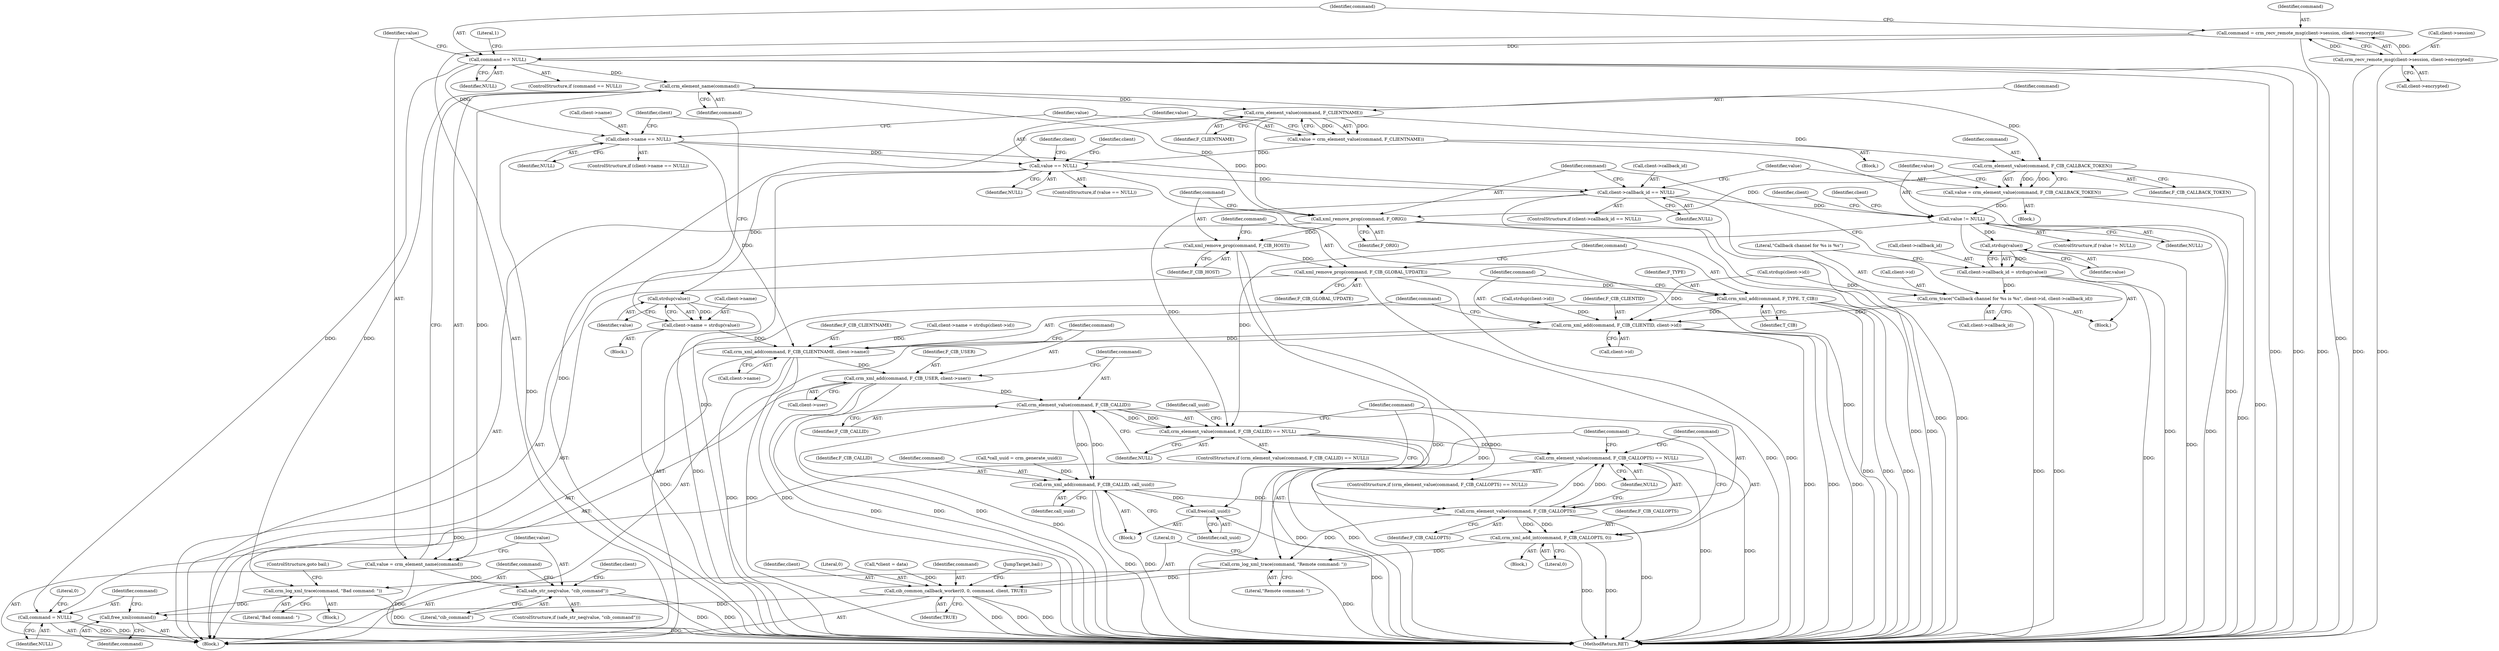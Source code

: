 digraph "0_pacemaker_564f7cc2a51dcd2f28ab12a13394f31be5aa3c93_3@API" {
"1000125" [label="(Call,command = crm_recv_remote_msg(client->session, client->encrypted))"];
"1000127" [label="(Call,crm_recv_remote_msg(client->session, client->encrypted))"];
"1000135" [label="(Call,command == NULL)"];
"1000144" [label="(Call,crm_element_name(command))"];
"1000142" [label="(Call,value = crm_element_name(command))"];
"1000147" [label="(Call,safe_str_neq(value, \"cib_command\"))"];
"1000151" [label="(Call,crm_log_xml_trace(command, \"Bad command: \"))"];
"1000298" [label="(Call,free_xml(command))"];
"1000164" [label="(Call,crm_element_value(command, F_CLIENTNAME))"];
"1000162" [label="(Call,value = crm_element_value(command, F_CLIENTNAME))"];
"1000168" [label="(Call,value == NULL)"];
"1000186" [label="(Call,strdup(value))"];
"1000182" [label="(Call,client->name = strdup(value))"];
"1000248" [label="(Call,crm_xml_add(command, F_CIB_CLIENTNAME, client->name))"];
"1000254" [label="(Call,crm_xml_add(command, F_CIB_USER, client->user))"];
"1000262" [label="(Call,crm_element_value(command, F_CIB_CALLID))"];
"1000261" [label="(Call,crm_element_value(command, F_CIB_CALLID) == NULL)"];
"1000278" [label="(Call,crm_element_value(command, F_CIB_CALLOPTS) == NULL)"];
"1000300" [label="(Call,command = NULL)"];
"1000271" [label="(Call,crm_xml_add(command, F_CIB_CALLID, call_uuid))"];
"1000275" [label="(Call,free(call_uuid))"];
"1000279" [label="(Call,crm_element_value(command, F_CIB_CALLOPTS))"];
"1000284" [label="(Call,crm_xml_add_int(command, F_CIB_CALLOPTS, 0))"];
"1000288" [label="(Call,crm_log_xml_trace(command, \"Remote command: \"))"];
"1000291" [label="(Call,cib_common_callback_worker(0, 0, command, client, TRUE))"];
"1000189" [label="(Call,client->callback_id == NULL)"];
"1000201" [label="(Call,value != NULL)"];
"1000209" [label="(Call,strdup(value))"];
"1000205" [label="(Call,client->callback_id = strdup(value))"];
"1000211" [label="(Call,crm_trace(\"Callback channel for %s is %s\", client->id, client->callback_id))"];
"1000242" [label="(Call,crm_xml_add(command, F_CIB_CLIENTID, client->id))"];
"1000197" [label="(Call,crm_element_value(command, F_CIB_CALLBACK_TOKEN))"];
"1000195" [label="(Call,value = crm_element_value(command, F_CIB_CALLBACK_TOKEN))"];
"1000229" [label="(Call,xml_remove_prop(command, F_ORIG))"];
"1000232" [label="(Call,xml_remove_prop(command, F_CIB_HOST))"];
"1000235" [label="(Call,xml_remove_prop(command, F_CIB_GLOBAL_UPDATE))"];
"1000238" [label="(Call,crm_xml_add(command, F_TYPE, T_CIB))"];
"1000156" [label="(Call,client->name == NULL)"];
"1000249" [label="(Identifier,command)"];
"1000146" [label="(ControlStructure,if (safe_str_neq(value, \"cib_command\")))"];
"1000145" [label="(Identifier,command)"];
"1000242" [label="(Call,crm_xml_add(command, F_CIB_CLIENTID, client->id))"];
"1000193" [label="(Identifier,NULL)"];
"1000186" [label="(Call,strdup(value))"];
"1000183" [label="(Call,client->name)"];
"1000285" [label="(Identifier,command)"];
"1000265" [label="(Identifier,NULL)"];
"1000287" [label="(Literal,0)"];
"1000170" [label="(Identifier,NULL)"];
"1000234" [label="(Identifier,F_CIB_HOST)"];
"1000150" [label="(Block,)"];
"1000295" [label="(Identifier,client)"];
"1000163" [label="(Identifier,value)"];
"1000271" [label="(Call,crm_xml_add(command, F_CIB_CALLID, call_uuid))"];
"1000166" [label="(Identifier,F_CLIENTNAME)"];
"1000181" [label="(Block,)"];
"1000134" [label="(ControlStructure,if (command == NULL))"];
"1000294" [label="(Identifier,command)"];
"1000190" [label="(Call,client->callback_id)"];
"1000194" [label="(Block,)"];
"1000281" [label="(Identifier,F_CIB_CALLOPTS)"];
"1000255" [label="(Identifier,command)"];
"1000263" [label="(Identifier,command)"];
"1000276" [label="(Identifier,call_uuid)"];
"1000225" [label="(Call,strdup(client->id))"];
"1000254" [label="(Call,crm_xml_add(command, F_CIB_USER, client->user))"];
"1000188" [label="(ControlStructure,if (client->callback_id == NULL))"];
"1000158" [label="(Identifier,client)"];
"1000213" [label="(Call,client->id)"];
"1000251" [label="(Call,client->name)"];
"1000207" [label="(Identifier,client)"];
"1000205" [label="(Call,client->callback_id = strdup(value))"];
"1000279" [label="(Call,crm_element_value(command, F_CIB_CALLOPTS))"];
"1000260" [label="(ControlStructure,if (crm_element_value(command, F_CIB_CALLID) == NULL))"];
"1000202" [label="(Identifier,value)"];
"1000154" [label="(ControlStructure,goto bail;)"];
"1000201" [label="(Call,value != NULL)"];
"1000256" [label="(Identifier,F_CIB_USER)"];
"1000283" [label="(Block,)"];
"1000286" [label="(Identifier,F_CIB_CALLOPTS)"];
"1000277" [label="(ControlStructure,if (crm_element_value(command, F_CIB_CALLOPTS) == NULL))"];
"1000240" [label="(Identifier,F_TYPE)"];
"1000278" [label="(Call,crm_element_value(command, F_CIB_CALLOPTS) == NULL)"];
"1000212" [label="(Literal,\"Callback channel for %s is %s\")"];
"1000189" [label="(Call,client->callback_id == NULL)"];
"1000237" [label="(Identifier,F_CIB_GLOBAL_UPDATE)"];
"1000284" [label="(Call,crm_xml_add_int(command, F_CIB_CALLOPTS, 0))"];
"1000296" [label="(Identifier,TRUE)"];
"1000206" [label="(Call,client->callback_id)"];
"1000164" [label="(Call,crm_element_value(command, F_CLIENTNAME))"];
"1000168" [label="(Call,value == NULL)"];
"1000305" [label="(MethodReturn,RET)"];
"1000269" [label="(Identifier,call_uuid)"];
"1000245" [label="(Call,client->id)"];
"1000273" [label="(Identifier,F_CIB_CALLID)"];
"1000147" [label="(Call,safe_str_neq(value, \"cib_command\"))"];
"1000261" [label="(Call,crm_element_value(command, F_CIB_CALLID) == NULL)"];
"1000230" [label="(Identifier,command)"];
"1000297" [label="(JumpTarget,bail:)"];
"1000292" [label="(Literal,0)"];
"1000196" [label="(Identifier,value)"];
"1000229" [label="(Call,xml_remove_prop(command, F_ORIG))"];
"1000223" [label="(Identifier,client)"];
"1000157" [label="(Call,client->name)"];
"1000211" [label="(Call,crm_trace(\"Callback channel for %s is %s\", client->id, client->callback_id))"];
"1000153" [label="(Literal,\"Bad command: \")"];
"1000156" [label="(Call,client->name == NULL)"];
"1000291" [label="(Call,cib_common_callback_worker(0, 0, command, client, TRUE))"];
"1000262" [label="(Call,crm_element_value(command, F_CIB_CALLID))"];
"1000210" [label="(Identifier,value)"];
"1000182" [label="(Call,client->name = strdup(value))"];
"1000290" [label="(Literal,\"Remote command: \")"];
"1000187" [label="(Identifier,value)"];
"1000131" [label="(Call,client->encrypted)"];
"1000302" [label="(Identifier,NULL)"];
"1000172" [label="(Call,client->name = strdup(client->id))"];
"1000241" [label="(Identifier,T_CIB)"];
"1000165" [label="(Identifier,command)"];
"1000232" [label="(Call,xml_remove_prop(command, F_CIB_HOST))"];
"1000209" [label="(Call,strdup(value))"];
"1000235" [label="(Call,xml_remove_prop(command, F_CIB_GLOBAL_UPDATE))"];
"1000161" [label="(Block,)"];
"1000257" [label="(Call,client->user)"];
"1000236" [label="(Identifier,command)"];
"1000137" [label="(Identifier,NULL)"];
"1000282" [label="(Identifier,NULL)"];
"1000199" [label="(Identifier,F_CIB_CALLBACK_TOKEN)"];
"1000155" [label="(ControlStructure,if (client->name == NULL))"];
"1000204" [label="(Block,)"];
"1000144" [label="(Call,crm_element_name(command))"];
"1000162" [label="(Call,value = crm_element_value(command, F_CLIENTNAME))"];
"1000136" [label="(Identifier,command)"];
"1000143" [label="(Identifier,value)"];
"1000293" [label="(Literal,0)"];
"1000167" [label="(ControlStructure,if (value == NULL))"];
"1000184" [label="(Identifier,client)"];
"1000195" [label="(Call,value = crm_element_value(command, F_CIB_CALLBACK_TOKEN))"];
"1000174" [label="(Identifier,client)"];
"1000128" [label="(Call,client->session)"];
"1000274" [label="(Identifier,call_uuid)"];
"1000298" [label="(Call,free_xml(command))"];
"1000238" [label="(Call,crm_xml_add(command, F_TYPE, T_CIB))"];
"1000191" [label="(Identifier,client)"];
"1000149" [label="(Literal,\"cib_command\")"];
"1000151" [label="(Call,crm_log_xml_trace(command, \"Bad command: \"))"];
"1000264" [label="(Identifier,F_CIB_CALLID)"];
"1000280" [label="(Identifier,command)"];
"1000141" [label="(Literal,1)"];
"1000272" [label="(Identifier,command)"];
"1000216" [label="(Call,client->callback_id)"];
"1000239" [label="(Identifier,command)"];
"1000160" [label="(Identifier,NULL)"];
"1000266" [label="(Block,)"];
"1000268" [label="(Call,*call_uuid = crm_generate_uuid())"];
"1000203" [label="(Identifier,NULL)"];
"1000300" [label="(Call,command = NULL)"];
"1000142" [label="(Call,value = crm_element_name(command))"];
"1000233" [label="(Identifier,command)"];
"1000304" [label="(Literal,0)"];
"1000244" [label="(Identifier,F_CIB_CLIENTID)"];
"1000197" [label="(Call,crm_element_value(command, F_CIB_CALLBACK_TOKEN))"];
"1000248" [label="(Call,crm_xml_add(command, F_CIB_CLIENTNAME, client->name))"];
"1000250" [label="(Identifier,F_CIB_CLIENTNAME)"];
"1000176" [label="(Call,strdup(client->id))"];
"1000275" [label="(Call,free(call_uuid))"];
"1000152" [label="(Identifier,command)"];
"1000288" [label="(Call,crm_log_xml_trace(command, \"Remote command: \"))"];
"1000126" [label="(Identifier,command)"];
"1000299" [label="(Identifier,command)"];
"1000114" [label="(Call,*client = data)"];
"1000243" [label="(Identifier,command)"];
"1000127" [label="(Call,crm_recv_remote_msg(client->session, client->encrypted))"];
"1000148" [label="(Identifier,value)"];
"1000125" [label="(Call,command = crm_recv_remote_msg(client->session, client->encrypted))"];
"1000198" [label="(Identifier,command)"];
"1000135" [label="(Call,command == NULL)"];
"1000289" [label="(Identifier,command)"];
"1000301" [label="(Identifier,command)"];
"1000169" [label="(Identifier,value)"];
"1000231" [label="(Identifier,F_ORIG)"];
"1000104" [label="(Block,)"];
"1000200" [label="(ControlStructure,if (value != NULL))"];
"1000125" -> "1000104"  [label="AST: "];
"1000125" -> "1000127"  [label="CFG: "];
"1000126" -> "1000125"  [label="AST: "];
"1000127" -> "1000125"  [label="AST: "];
"1000136" -> "1000125"  [label="CFG: "];
"1000125" -> "1000305"  [label="DDG: "];
"1000127" -> "1000125"  [label="DDG: "];
"1000127" -> "1000125"  [label="DDG: "];
"1000125" -> "1000135"  [label="DDG: "];
"1000127" -> "1000131"  [label="CFG: "];
"1000128" -> "1000127"  [label="AST: "];
"1000131" -> "1000127"  [label="AST: "];
"1000127" -> "1000305"  [label="DDG: "];
"1000127" -> "1000305"  [label="DDG: "];
"1000135" -> "1000134"  [label="AST: "];
"1000135" -> "1000137"  [label="CFG: "];
"1000136" -> "1000135"  [label="AST: "];
"1000137" -> "1000135"  [label="AST: "];
"1000141" -> "1000135"  [label="CFG: "];
"1000143" -> "1000135"  [label="CFG: "];
"1000135" -> "1000305"  [label="DDG: "];
"1000135" -> "1000305"  [label="DDG: "];
"1000135" -> "1000305"  [label="DDG: "];
"1000135" -> "1000144"  [label="DDG: "];
"1000135" -> "1000156"  [label="DDG: "];
"1000135" -> "1000300"  [label="DDG: "];
"1000144" -> "1000142"  [label="AST: "];
"1000144" -> "1000145"  [label="CFG: "];
"1000145" -> "1000144"  [label="AST: "];
"1000142" -> "1000144"  [label="CFG: "];
"1000144" -> "1000142"  [label="DDG: "];
"1000144" -> "1000151"  [label="DDG: "];
"1000144" -> "1000164"  [label="DDG: "];
"1000144" -> "1000197"  [label="DDG: "];
"1000144" -> "1000229"  [label="DDG: "];
"1000142" -> "1000104"  [label="AST: "];
"1000143" -> "1000142"  [label="AST: "];
"1000148" -> "1000142"  [label="CFG: "];
"1000142" -> "1000305"  [label="DDG: "];
"1000142" -> "1000147"  [label="DDG: "];
"1000147" -> "1000146"  [label="AST: "];
"1000147" -> "1000149"  [label="CFG: "];
"1000148" -> "1000147"  [label="AST: "];
"1000149" -> "1000147"  [label="AST: "];
"1000152" -> "1000147"  [label="CFG: "];
"1000158" -> "1000147"  [label="CFG: "];
"1000147" -> "1000305"  [label="DDG: "];
"1000147" -> "1000305"  [label="DDG: "];
"1000151" -> "1000150"  [label="AST: "];
"1000151" -> "1000153"  [label="CFG: "];
"1000152" -> "1000151"  [label="AST: "];
"1000153" -> "1000151"  [label="AST: "];
"1000154" -> "1000151"  [label="CFG: "];
"1000151" -> "1000305"  [label="DDG: "];
"1000151" -> "1000298"  [label="DDG: "];
"1000298" -> "1000104"  [label="AST: "];
"1000298" -> "1000299"  [label="CFG: "];
"1000299" -> "1000298"  [label="AST: "];
"1000301" -> "1000298"  [label="CFG: "];
"1000298" -> "1000305"  [label="DDG: "];
"1000291" -> "1000298"  [label="DDG: "];
"1000164" -> "1000162"  [label="AST: "];
"1000164" -> "1000166"  [label="CFG: "];
"1000165" -> "1000164"  [label="AST: "];
"1000166" -> "1000164"  [label="AST: "];
"1000162" -> "1000164"  [label="CFG: "];
"1000164" -> "1000305"  [label="DDG: "];
"1000164" -> "1000162"  [label="DDG: "];
"1000164" -> "1000162"  [label="DDG: "];
"1000164" -> "1000197"  [label="DDG: "];
"1000164" -> "1000229"  [label="DDG: "];
"1000162" -> "1000161"  [label="AST: "];
"1000163" -> "1000162"  [label="AST: "];
"1000169" -> "1000162"  [label="CFG: "];
"1000162" -> "1000305"  [label="DDG: "];
"1000162" -> "1000168"  [label="DDG: "];
"1000168" -> "1000167"  [label="AST: "];
"1000168" -> "1000170"  [label="CFG: "];
"1000169" -> "1000168"  [label="AST: "];
"1000170" -> "1000168"  [label="AST: "];
"1000174" -> "1000168"  [label="CFG: "];
"1000184" -> "1000168"  [label="CFG: "];
"1000168" -> "1000305"  [label="DDG: "];
"1000168" -> "1000305"  [label="DDG: "];
"1000156" -> "1000168"  [label="DDG: "];
"1000168" -> "1000186"  [label="DDG: "];
"1000168" -> "1000189"  [label="DDG: "];
"1000186" -> "1000182"  [label="AST: "];
"1000186" -> "1000187"  [label="CFG: "];
"1000187" -> "1000186"  [label="AST: "];
"1000182" -> "1000186"  [label="CFG: "];
"1000186" -> "1000305"  [label="DDG: "];
"1000186" -> "1000182"  [label="DDG: "];
"1000182" -> "1000181"  [label="AST: "];
"1000183" -> "1000182"  [label="AST: "];
"1000191" -> "1000182"  [label="CFG: "];
"1000182" -> "1000305"  [label="DDG: "];
"1000182" -> "1000248"  [label="DDG: "];
"1000248" -> "1000104"  [label="AST: "];
"1000248" -> "1000251"  [label="CFG: "];
"1000249" -> "1000248"  [label="AST: "];
"1000250" -> "1000248"  [label="AST: "];
"1000251" -> "1000248"  [label="AST: "];
"1000255" -> "1000248"  [label="CFG: "];
"1000248" -> "1000305"  [label="DDG: "];
"1000248" -> "1000305"  [label="DDG: "];
"1000248" -> "1000305"  [label="DDG: "];
"1000242" -> "1000248"  [label="DDG: "];
"1000156" -> "1000248"  [label="DDG: "];
"1000172" -> "1000248"  [label="DDG: "];
"1000248" -> "1000254"  [label="DDG: "];
"1000254" -> "1000104"  [label="AST: "];
"1000254" -> "1000257"  [label="CFG: "];
"1000255" -> "1000254"  [label="AST: "];
"1000256" -> "1000254"  [label="AST: "];
"1000257" -> "1000254"  [label="AST: "];
"1000263" -> "1000254"  [label="CFG: "];
"1000254" -> "1000305"  [label="DDG: "];
"1000254" -> "1000305"  [label="DDG: "];
"1000254" -> "1000305"  [label="DDG: "];
"1000254" -> "1000262"  [label="DDG: "];
"1000262" -> "1000261"  [label="AST: "];
"1000262" -> "1000264"  [label="CFG: "];
"1000263" -> "1000262"  [label="AST: "];
"1000264" -> "1000262"  [label="AST: "];
"1000265" -> "1000262"  [label="CFG: "];
"1000262" -> "1000305"  [label="DDG: "];
"1000262" -> "1000261"  [label="DDG: "];
"1000262" -> "1000261"  [label="DDG: "];
"1000262" -> "1000271"  [label="DDG: "];
"1000262" -> "1000271"  [label="DDG: "];
"1000262" -> "1000279"  [label="DDG: "];
"1000261" -> "1000260"  [label="AST: "];
"1000261" -> "1000265"  [label="CFG: "];
"1000265" -> "1000261"  [label="AST: "];
"1000269" -> "1000261"  [label="CFG: "];
"1000280" -> "1000261"  [label="CFG: "];
"1000261" -> "1000305"  [label="DDG: "];
"1000261" -> "1000305"  [label="DDG: "];
"1000201" -> "1000261"  [label="DDG: "];
"1000189" -> "1000261"  [label="DDG: "];
"1000261" -> "1000278"  [label="DDG: "];
"1000278" -> "1000277"  [label="AST: "];
"1000278" -> "1000282"  [label="CFG: "];
"1000279" -> "1000278"  [label="AST: "];
"1000282" -> "1000278"  [label="AST: "];
"1000285" -> "1000278"  [label="CFG: "];
"1000289" -> "1000278"  [label="CFG: "];
"1000278" -> "1000305"  [label="DDG: "];
"1000278" -> "1000305"  [label="DDG: "];
"1000279" -> "1000278"  [label="DDG: "];
"1000279" -> "1000278"  [label="DDG: "];
"1000278" -> "1000300"  [label="DDG: "];
"1000300" -> "1000104"  [label="AST: "];
"1000300" -> "1000302"  [label="CFG: "];
"1000301" -> "1000300"  [label="AST: "];
"1000302" -> "1000300"  [label="AST: "];
"1000304" -> "1000300"  [label="CFG: "];
"1000300" -> "1000305"  [label="DDG: "];
"1000300" -> "1000305"  [label="DDG: "];
"1000271" -> "1000266"  [label="AST: "];
"1000271" -> "1000274"  [label="CFG: "];
"1000272" -> "1000271"  [label="AST: "];
"1000273" -> "1000271"  [label="AST: "];
"1000274" -> "1000271"  [label="AST: "];
"1000276" -> "1000271"  [label="CFG: "];
"1000271" -> "1000305"  [label="DDG: "];
"1000271" -> "1000305"  [label="DDG: "];
"1000268" -> "1000271"  [label="DDG: "];
"1000271" -> "1000275"  [label="DDG: "];
"1000271" -> "1000279"  [label="DDG: "];
"1000275" -> "1000266"  [label="AST: "];
"1000275" -> "1000276"  [label="CFG: "];
"1000276" -> "1000275"  [label="AST: "];
"1000280" -> "1000275"  [label="CFG: "];
"1000275" -> "1000305"  [label="DDG: "];
"1000279" -> "1000281"  [label="CFG: "];
"1000280" -> "1000279"  [label="AST: "];
"1000281" -> "1000279"  [label="AST: "];
"1000282" -> "1000279"  [label="CFG: "];
"1000279" -> "1000305"  [label="DDG: "];
"1000279" -> "1000284"  [label="DDG: "];
"1000279" -> "1000284"  [label="DDG: "];
"1000279" -> "1000288"  [label="DDG: "];
"1000284" -> "1000283"  [label="AST: "];
"1000284" -> "1000287"  [label="CFG: "];
"1000285" -> "1000284"  [label="AST: "];
"1000286" -> "1000284"  [label="AST: "];
"1000287" -> "1000284"  [label="AST: "];
"1000289" -> "1000284"  [label="CFG: "];
"1000284" -> "1000305"  [label="DDG: "];
"1000284" -> "1000305"  [label="DDG: "];
"1000284" -> "1000288"  [label="DDG: "];
"1000288" -> "1000104"  [label="AST: "];
"1000288" -> "1000290"  [label="CFG: "];
"1000289" -> "1000288"  [label="AST: "];
"1000290" -> "1000288"  [label="AST: "];
"1000292" -> "1000288"  [label="CFG: "];
"1000288" -> "1000305"  [label="DDG: "];
"1000288" -> "1000291"  [label="DDG: "];
"1000291" -> "1000104"  [label="AST: "];
"1000291" -> "1000296"  [label="CFG: "];
"1000292" -> "1000291"  [label="AST: "];
"1000293" -> "1000291"  [label="AST: "];
"1000294" -> "1000291"  [label="AST: "];
"1000295" -> "1000291"  [label="AST: "];
"1000296" -> "1000291"  [label="AST: "];
"1000297" -> "1000291"  [label="CFG: "];
"1000291" -> "1000305"  [label="DDG: "];
"1000291" -> "1000305"  [label="DDG: "];
"1000291" -> "1000305"  [label="DDG: "];
"1000114" -> "1000291"  [label="DDG: "];
"1000189" -> "1000188"  [label="AST: "];
"1000189" -> "1000193"  [label="CFG: "];
"1000190" -> "1000189"  [label="AST: "];
"1000193" -> "1000189"  [label="AST: "];
"1000196" -> "1000189"  [label="CFG: "];
"1000230" -> "1000189"  [label="CFG: "];
"1000189" -> "1000305"  [label="DDG: "];
"1000189" -> "1000305"  [label="DDG: "];
"1000156" -> "1000189"  [label="DDG: "];
"1000189" -> "1000201"  [label="DDG: "];
"1000201" -> "1000200"  [label="AST: "];
"1000201" -> "1000203"  [label="CFG: "];
"1000202" -> "1000201"  [label="AST: "];
"1000203" -> "1000201"  [label="AST: "];
"1000207" -> "1000201"  [label="CFG: "];
"1000223" -> "1000201"  [label="CFG: "];
"1000201" -> "1000305"  [label="DDG: "];
"1000201" -> "1000305"  [label="DDG: "];
"1000195" -> "1000201"  [label="DDG: "];
"1000201" -> "1000209"  [label="DDG: "];
"1000209" -> "1000205"  [label="AST: "];
"1000209" -> "1000210"  [label="CFG: "];
"1000210" -> "1000209"  [label="AST: "];
"1000205" -> "1000209"  [label="CFG: "];
"1000209" -> "1000305"  [label="DDG: "];
"1000209" -> "1000205"  [label="DDG: "];
"1000205" -> "1000204"  [label="AST: "];
"1000206" -> "1000205"  [label="AST: "];
"1000212" -> "1000205"  [label="CFG: "];
"1000205" -> "1000305"  [label="DDG: "];
"1000205" -> "1000211"  [label="DDG: "];
"1000211" -> "1000204"  [label="AST: "];
"1000211" -> "1000216"  [label="CFG: "];
"1000212" -> "1000211"  [label="AST: "];
"1000213" -> "1000211"  [label="AST: "];
"1000216" -> "1000211"  [label="AST: "];
"1000230" -> "1000211"  [label="CFG: "];
"1000211" -> "1000305"  [label="DDG: "];
"1000211" -> "1000305"  [label="DDG: "];
"1000176" -> "1000211"  [label="DDG: "];
"1000211" -> "1000242"  [label="DDG: "];
"1000242" -> "1000104"  [label="AST: "];
"1000242" -> "1000245"  [label="CFG: "];
"1000243" -> "1000242"  [label="AST: "];
"1000244" -> "1000242"  [label="AST: "];
"1000245" -> "1000242"  [label="AST: "];
"1000249" -> "1000242"  [label="CFG: "];
"1000242" -> "1000305"  [label="DDG: "];
"1000242" -> "1000305"  [label="DDG: "];
"1000242" -> "1000305"  [label="DDG: "];
"1000238" -> "1000242"  [label="DDG: "];
"1000225" -> "1000242"  [label="DDG: "];
"1000176" -> "1000242"  [label="DDG: "];
"1000197" -> "1000195"  [label="AST: "];
"1000197" -> "1000199"  [label="CFG: "];
"1000198" -> "1000197"  [label="AST: "];
"1000199" -> "1000197"  [label="AST: "];
"1000195" -> "1000197"  [label="CFG: "];
"1000197" -> "1000305"  [label="DDG: "];
"1000197" -> "1000195"  [label="DDG: "];
"1000197" -> "1000195"  [label="DDG: "];
"1000197" -> "1000229"  [label="DDG: "];
"1000195" -> "1000194"  [label="AST: "];
"1000196" -> "1000195"  [label="AST: "];
"1000202" -> "1000195"  [label="CFG: "];
"1000195" -> "1000305"  [label="DDG: "];
"1000229" -> "1000104"  [label="AST: "];
"1000229" -> "1000231"  [label="CFG: "];
"1000230" -> "1000229"  [label="AST: "];
"1000231" -> "1000229"  [label="AST: "];
"1000233" -> "1000229"  [label="CFG: "];
"1000229" -> "1000305"  [label="DDG: "];
"1000229" -> "1000305"  [label="DDG: "];
"1000229" -> "1000232"  [label="DDG: "];
"1000232" -> "1000104"  [label="AST: "];
"1000232" -> "1000234"  [label="CFG: "];
"1000233" -> "1000232"  [label="AST: "];
"1000234" -> "1000232"  [label="AST: "];
"1000236" -> "1000232"  [label="CFG: "];
"1000232" -> "1000305"  [label="DDG: "];
"1000232" -> "1000305"  [label="DDG: "];
"1000232" -> "1000235"  [label="DDG: "];
"1000235" -> "1000104"  [label="AST: "];
"1000235" -> "1000237"  [label="CFG: "];
"1000236" -> "1000235"  [label="AST: "];
"1000237" -> "1000235"  [label="AST: "];
"1000239" -> "1000235"  [label="CFG: "];
"1000235" -> "1000305"  [label="DDG: "];
"1000235" -> "1000305"  [label="DDG: "];
"1000235" -> "1000238"  [label="DDG: "];
"1000238" -> "1000104"  [label="AST: "];
"1000238" -> "1000241"  [label="CFG: "];
"1000239" -> "1000238"  [label="AST: "];
"1000240" -> "1000238"  [label="AST: "];
"1000241" -> "1000238"  [label="AST: "];
"1000243" -> "1000238"  [label="CFG: "];
"1000238" -> "1000305"  [label="DDG: "];
"1000238" -> "1000305"  [label="DDG: "];
"1000238" -> "1000305"  [label="DDG: "];
"1000156" -> "1000155"  [label="AST: "];
"1000156" -> "1000160"  [label="CFG: "];
"1000157" -> "1000156"  [label="AST: "];
"1000160" -> "1000156"  [label="AST: "];
"1000163" -> "1000156"  [label="CFG: "];
"1000191" -> "1000156"  [label="CFG: "];
"1000156" -> "1000305"  [label="DDG: "];
}
